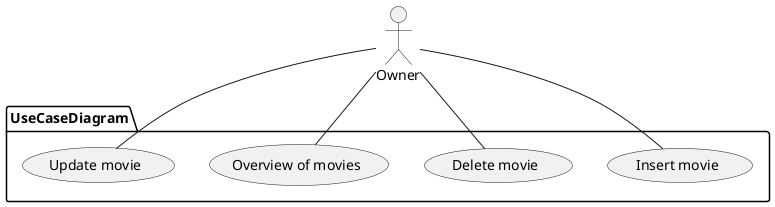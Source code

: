 @startuml Use Case Diagram
:Owner: as o
package UseCaseDiagram {
(Insert movie) as u1
(Delete movie) as u2
(Overview of movies) as u3
(Update movie) as u4
}
o -- u1
o -- u2 
o -- u3
o -- u4
@enduml